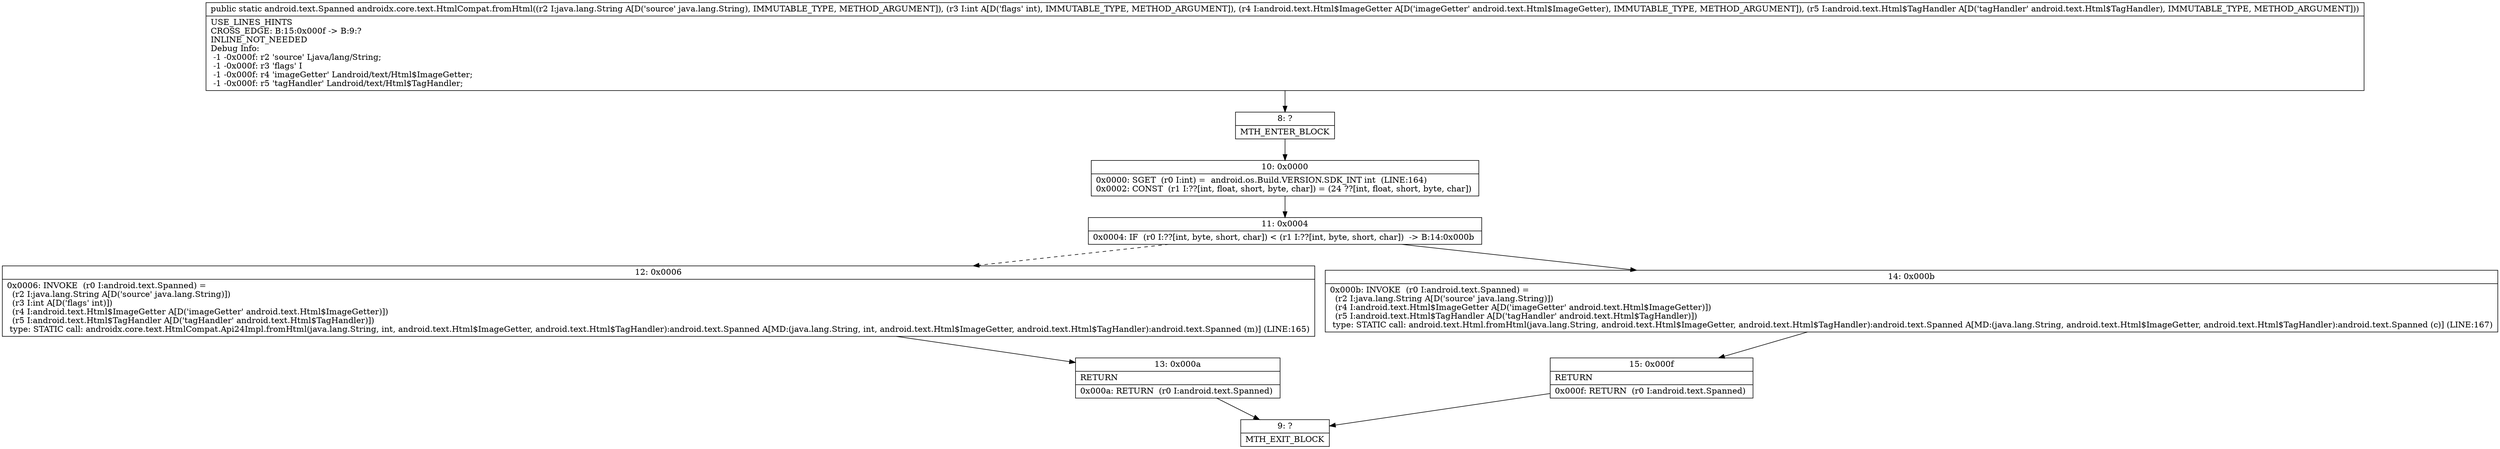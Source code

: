 digraph "CFG forandroidx.core.text.HtmlCompat.fromHtml(Ljava\/lang\/String;ILandroid\/text\/Html$ImageGetter;Landroid\/text\/Html$TagHandler;)Landroid\/text\/Spanned;" {
Node_8 [shape=record,label="{8\:\ ?|MTH_ENTER_BLOCK\l}"];
Node_10 [shape=record,label="{10\:\ 0x0000|0x0000: SGET  (r0 I:int) =  android.os.Build.VERSION.SDK_INT int  (LINE:164)\l0x0002: CONST  (r1 I:??[int, float, short, byte, char]) = (24 ??[int, float, short, byte, char]) \l}"];
Node_11 [shape=record,label="{11\:\ 0x0004|0x0004: IF  (r0 I:??[int, byte, short, char]) \< (r1 I:??[int, byte, short, char])  \-\> B:14:0x000b \l}"];
Node_12 [shape=record,label="{12\:\ 0x0006|0x0006: INVOKE  (r0 I:android.text.Spanned) = \l  (r2 I:java.lang.String A[D('source' java.lang.String)])\l  (r3 I:int A[D('flags' int)])\l  (r4 I:android.text.Html$ImageGetter A[D('imageGetter' android.text.Html$ImageGetter)])\l  (r5 I:android.text.Html$TagHandler A[D('tagHandler' android.text.Html$TagHandler)])\l type: STATIC call: androidx.core.text.HtmlCompat.Api24Impl.fromHtml(java.lang.String, int, android.text.Html$ImageGetter, android.text.Html$TagHandler):android.text.Spanned A[MD:(java.lang.String, int, android.text.Html$ImageGetter, android.text.Html$TagHandler):android.text.Spanned (m)] (LINE:165)\l}"];
Node_13 [shape=record,label="{13\:\ 0x000a|RETURN\l|0x000a: RETURN  (r0 I:android.text.Spanned) \l}"];
Node_9 [shape=record,label="{9\:\ ?|MTH_EXIT_BLOCK\l}"];
Node_14 [shape=record,label="{14\:\ 0x000b|0x000b: INVOKE  (r0 I:android.text.Spanned) = \l  (r2 I:java.lang.String A[D('source' java.lang.String)])\l  (r4 I:android.text.Html$ImageGetter A[D('imageGetter' android.text.Html$ImageGetter)])\l  (r5 I:android.text.Html$TagHandler A[D('tagHandler' android.text.Html$TagHandler)])\l type: STATIC call: android.text.Html.fromHtml(java.lang.String, android.text.Html$ImageGetter, android.text.Html$TagHandler):android.text.Spanned A[MD:(java.lang.String, android.text.Html$ImageGetter, android.text.Html$TagHandler):android.text.Spanned (c)] (LINE:167)\l}"];
Node_15 [shape=record,label="{15\:\ 0x000f|RETURN\l|0x000f: RETURN  (r0 I:android.text.Spanned) \l}"];
MethodNode[shape=record,label="{public static android.text.Spanned androidx.core.text.HtmlCompat.fromHtml((r2 I:java.lang.String A[D('source' java.lang.String), IMMUTABLE_TYPE, METHOD_ARGUMENT]), (r3 I:int A[D('flags' int), IMMUTABLE_TYPE, METHOD_ARGUMENT]), (r4 I:android.text.Html$ImageGetter A[D('imageGetter' android.text.Html$ImageGetter), IMMUTABLE_TYPE, METHOD_ARGUMENT]), (r5 I:android.text.Html$TagHandler A[D('tagHandler' android.text.Html$TagHandler), IMMUTABLE_TYPE, METHOD_ARGUMENT]))  | USE_LINES_HINTS\lCROSS_EDGE: B:15:0x000f \-\> B:9:?\lINLINE_NOT_NEEDED\lDebug Info:\l  \-1 \-0x000f: r2 'source' Ljava\/lang\/String;\l  \-1 \-0x000f: r3 'flags' I\l  \-1 \-0x000f: r4 'imageGetter' Landroid\/text\/Html$ImageGetter;\l  \-1 \-0x000f: r5 'tagHandler' Landroid\/text\/Html$TagHandler;\l}"];
MethodNode -> Node_8;Node_8 -> Node_10;
Node_10 -> Node_11;
Node_11 -> Node_12[style=dashed];
Node_11 -> Node_14;
Node_12 -> Node_13;
Node_13 -> Node_9;
Node_14 -> Node_15;
Node_15 -> Node_9;
}

